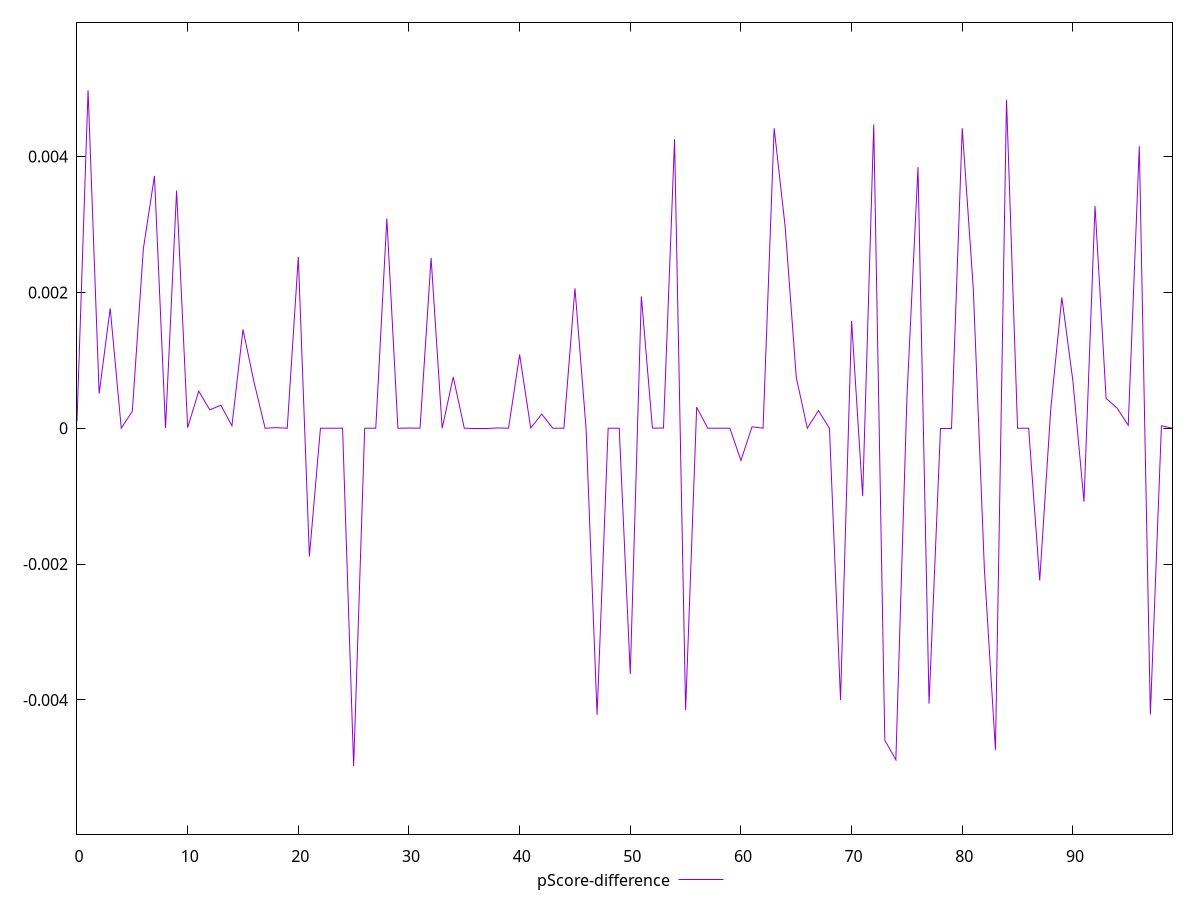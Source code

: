 reset

$pScoreDifference <<EOF
0 0.00010529499850558954
1 0.004976157947471924
2 0.0005102011891214842
3 0.0017663458693640416
4 1.9811939577785154e-7
5 0.00025015461428065655
6 0.002646740121729302
7 0.003715152806218147
8 0.000001563340708721217
9 0.0034989437547808117
10 0.000008255775318821712
11 0.0005462455761887919
12 0.00027024687957666327
13 0.0003387725769292138
14 0.00003580375775069644
15 0.0014533554997165354
16 0.0006772199260643517
17 1.3167438334127368e-7
18 0.000008838970556646064
19 4.8336942781723735e-9
20 0.0025216639327907495
21 -0.001887854884802545
22 2.2761467155518744e-9
23 3.0227947922512044e-10
24 0.000001048348519772091
25 -0.004975418638847512
26 2.0627943797535409e-13
27 1.8883369312661102e-9
28 0.00308755780193376
29 6.07708214306335e-8
30 0.000002814150360963552
31 0.0000010614032395772632
32 0.0025078895713905314
33 1.880084127270365e-8
34 0.0007550412622824298
35 4.484896185541487e-7
36 2.0418043922276752e-8
37 3.0344070423016234e-8
38 0.000004334375088954623
39 3.1285896096022725e-10
40 0.0010843614038448333
41 0.000004165965520774861
42 0.00020781305703750086
43 4.430634414909207e-9
44 1.9143179219582862e-7
45 0.0020600262253305333
46 0.000004334375088954623
47 -0.004219958940155644
48 5.696882952599402e-7
49 1.2861489651072588e-11
50 -0.0036175658805683505
51 0.0019422526554976893
52 0.0000021337835423573814
53 0.0000032467729438323545
54 0.00425377148028061
55 -0.0041499083378908445
56 0.00031013476577682053
57 1.1180031345148222e-9
58 5.175415719316234e-7
59 1.7050743594815287e-9
60 -0.0004751386977934896
61 0.000020996588641686298
62 0.0000012243722231075616
63 0.00441669651107407
64 0.0029624714344342502
65 0.0007487165126605633
66 1.4122952807227307e-10
67 0.00025962198366330513
68 1.153154655098021e-8
69 -0.003999235561533681
70 0.0015797045624010297
71 -0.0010002143758686133
72 0.00447148862736213
73 -0.0045929743384570815
74 -0.004881700052932463
75 0.0004508601401141954
76 0.003843465332680207
77 -0.004054287390421921
78 0.000001279014190114225
79 0.0000012950905843855942
80 0.004416696511071627
81 0.0020472685452305184
82 -0.0020721144698083553
83 -0.004734917873613437
84 0.004835389334764692
85 7.385353439914866e-11
86 3.4517130820255204e-9
87 -0.002241439035935138
88 0.0002854894919806592
89 0.0019253031877182192
90 0.0006960162551048477
91 -0.0010813939976660678
92 0.0032720304670092876
93 0.0004398839041018787
94 0.0002952547490043256
95 0.000043328335579184696
96 0.004151680118857923
97 -0.004215306227154492
98 0.00003633078288384217
99 2.871043958130315e-10
EOF

set key outside below
set xrange [0:99]
set yrange [-0.005975418638847512:0.005976157947471924]
set trange [-0.005975418638847512:0.005976157947471924]
set terminal svg size 640, 500 enhanced background rgb 'white'
set output "report_00013_2021-02-09T12-04-24.940Z/estimated-input-latency/samples/pages+cached/pScore-difference/values.svg"

plot $pScoreDifference title "pScore-difference" with line

reset
